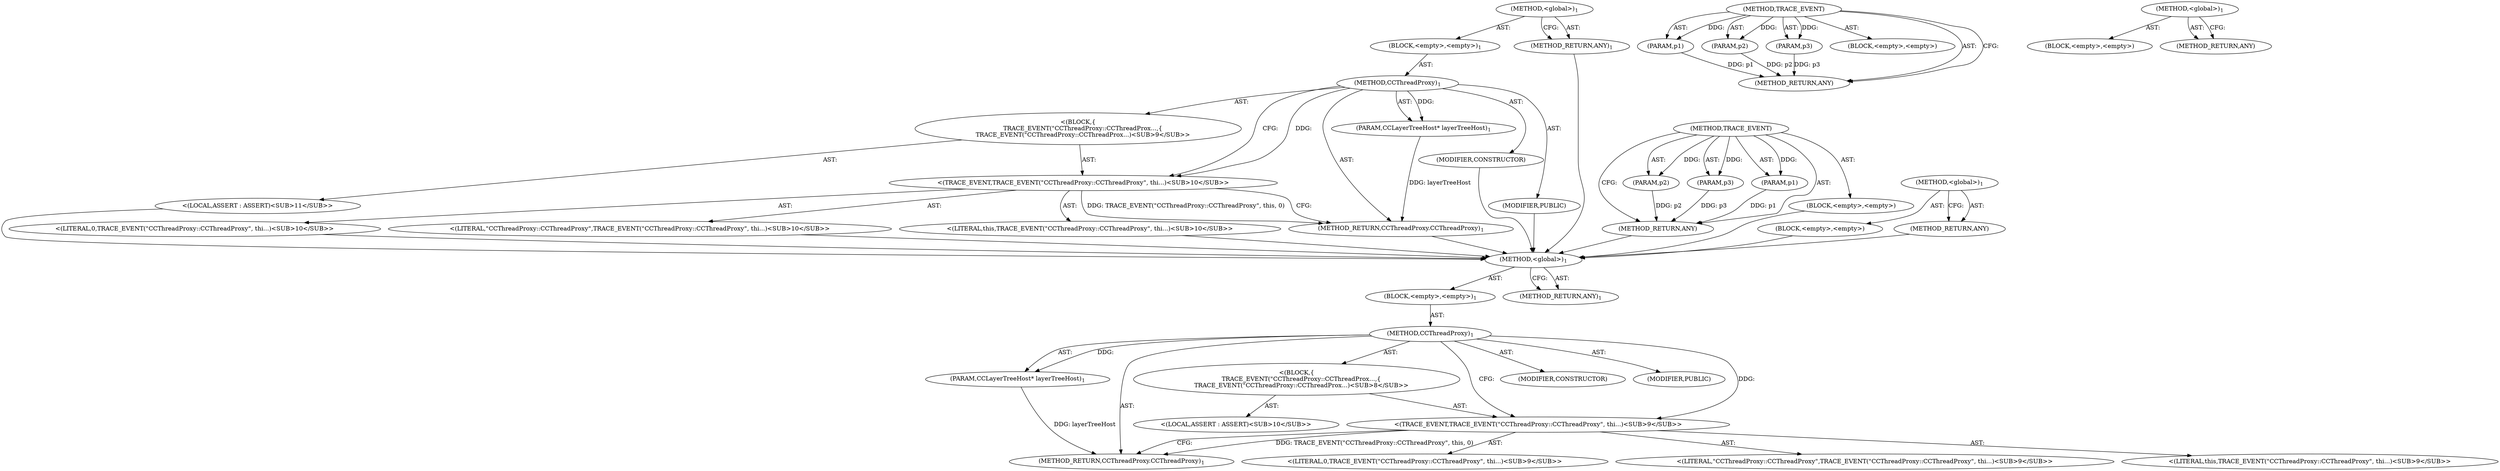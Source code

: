 digraph "&lt;global&gt;" {
vulnerable_6 [label=<(METHOD,&lt;global&gt;)<SUB>1</SUB>>];
vulnerable_7 [label=<(BLOCK,&lt;empty&gt;,&lt;empty&gt;)<SUB>1</SUB>>];
vulnerable_8 [label=<(METHOD,CCThreadProxy)<SUB>1</SUB>>];
vulnerable_9 [label=<(PARAM,CCLayerTreeHost* layerTreeHost)<SUB>1</SUB>>];
vulnerable_10 [label="<(BLOCK,{
     TRACE_EVENT(&quot;CCThreadProxy::CCThreadProx...,{
     TRACE_EVENT(&quot;CCThreadProxy::CCThreadProx...)<SUB>8</SUB>>"];
vulnerable_11 [label="<(TRACE_EVENT,TRACE_EVENT(&quot;CCThreadProxy::CCThreadProxy&quot;, thi...)<SUB>9</SUB>>"];
vulnerable_12 [label="<(LITERAL,&quot;CCThreadProxy::CCThreadProxy&quot;,TRACE_EVENT(&quot;CCThreadProxy::CCThreadProxy&quot;, thi...)<SUB>9</SUB>>"];
vulnerable_13 [label="<(LITERAL,this,TRACE_EVENT(&quot;CCThreadProxy::CCThreadProxy&quot;, thi...)<SUB>9</SUB>>"];
vulnerable_14 [label="<(LITERAL,0,TRACE_EVENT(&quot;CCThreadProxy::CCThreadProxy&quot;, thi...)<SUB>9</SUB>>"];
vulnerable_15 [label="<(LOCAL,ASSERT : ASSERT)<SUB>10</SUB>>"];
vulnerable_16 [label=<(MODIFIER,CONSTRUCTOR)>];
vulnerable_17 [label=<(MODIFIER,PUBLIC)>];
vulnerable_18 [label=<(METHOD_RETURN,CCThreadProxy.CCThreadProxy)<SUB>1</SUB>>];
vulnerable_20 [label=<(METHOD_RETURN,ANY)<SUB>1</SUB>>];
vulnerable_43 [label=<(METHOD,TRACE_EVENT)>];
vulnerable_44 [label=<(PARAM,p1)>];
vulnerable_45 [label=<(PARAM,p2)>];
vulnerable_46 [label=<(PARAM,p3)>];
vulnerable_47 [label=<(BLOCK,&lt;empty&gt;,&lt;empty&gt;)>];
vulnerable_48 [label=<(METHOD_RETURN,ANY)>];
vulnerable_37 [label=<(METHOD,&lt;global&gt;)<SUB>1</SUB>>];
vulnerable_38 [label=<(BLOCK,&lt;empty&gt;,&lt;empty&gt;)>];
vulnerable_39 [label=<(METHOD_RETURN,ANY)>];
fixed_6 [label=<(METHOD,&lt;global&gt;)<SUB>1</SUB>>];
fixed_7 [label=<(BLOCK,&lt;empty&gt;,&lt;empty&gt;)<SUB>1</SUB>>];
fixed_8 [label=<(METHOD,CCThreadProxy)<SUB>1</SUB>>];
fixed_9 [label=<(PARAM,CCLayerTreeHost* layerTreeHost)<SUB>1</SUB>>];
fixed_10 [label="<(BLOCK,{
     TRACE_EVENT(&quot;CCThreadProxy::CCThreadProx...,{
     TRACE_EVENT(&quot;CCThreadProxy::CCThreadProx...)<SUB>9</SUB>>"];
fixed_11 [label="<(TRACE_EVENT,TRACE_EVENT(&quot;CCThreadProxy::CCThreadProxy&quot;, thi...)<SUB>10</SUB>>"];
fixed_12 [label="<(LITERAL,&quot;CCThreadProxy::CCThreadProxy&quot;,TRACE_EVENT(&quot;CCThreadProxy::CCThreadProxy&quot;, thi...)<SUB>10</SUB>>"];
fixed_13 [label="<(LITERAL,this,TRACE_EVENT(&quot;CCThreadProxy::CCThreadProxy&quot;, thi...)<SUB>10</SUB>>"];
fixed_14 [label="<(LITERAL,0,TRACE_EVENT(&quot;CCThreadProxy::CCThreadProxy&quot;, thi...)<SUB>10</SUB>>"];
fixed_15 [label="<(LOCAL,ASSERT : ASSERT)<SUB>11</SUB>>"];
fixed_16 [label=<(MODIFIER,CONSTRUCTOR)>];
fixed_17 [label=<(MODIFIER,PUBLIC)>];
fixed_18 [label=<(METHOD_RETURN,CCThreadProxy.CCThreadProxy)<SUB>1</SUB>>];
fixed_20 [label=<(METHOD_RETURN,ANY)<SUB>1</SUB>>];
fixed_43 [label=<(METHOD,TRACE_EVENT)>];
fixed_44 [label=<(PARAM,p1)>];
fixed_45 [label=<(PARAM,p2)>];
fixed_46 [label=<(PARAM,p3)>];
fixed_47 [label=<(BLOCK,&lt;empty&gt;,&lt;empty&gt;)>];
fixed_48 [label=<(METHOD_RETURN,ANY)>];
fixed_37 [label=<(METHOD,&lt;global&gt;)<SUB>1</SUB>>];
fixed_38 [label=<(BLOCK,&lt;empty&gt;,&lt;empty&gt;)>];
fixed_39 [label=<(METHOD_RETURN,ANY)>];
vulnerable_6 -> vulnerable_7  [key=0, label="AST: "];
vulnerable_6 -> vulnerable_20  [key=0, label="AST: "];
vulnerable_6 -> vulnerable_20  [key=1, label="CFG: "];
vulnerable_7 -> vulnerable_8  [key=0, label="AST: "];
vulnerable_8 -> vulnerable_9  [key=0, label="AST: "];
vulnerable_8 -> vulnerable_9  [key=1, label="DDG: "];
vulnerable_8 -> vulnerable_10  [key=0, label="AST: "];
vulnerable_8 -> vulnerable_16  [key=0, label="AST: "];
vulnerable_8 -> vulnerable_17  [key=0, label="AST: "];
vulnerable_8 -> vulnerable_18  [key=0, label="AST: "];
vulnerable_8 -> vulnerable_11  [key=0, label="CFG: "];
vulnerable_8 -> vulnerable_11  [key=1, label="DDG: "];
vulnerable_9 -> vulnerable_18  [key=0, label="DDG: layerTreeHost"];
vulnerable_10 -> vulnerable_11  [key=0, label="AST: "];
vulnerable_10 -> vulnerable_15  [key=0, label="AST: "];
vulnerable_11 -> vulnerable_12  [key=0, label="AST: "];
vulnerable_11 -> vulnerable_13  [key=0, label="AST: "];
vulnerable_11 -> vulnerable_14  [key=0, label="AST: "];
vulnerable_11 -> vulnerable_18  [key=0, label="CFG: "];
vulnerable_11 -> vulnerable_18  [key=1, label="DDG: TRACE_EVENT(&quot;CCThreadProxy::CCThreadProxy&quot;, this, 0)"];
vulnerable_43 -> vulnerable_44  [key=0, label="AST: "];
vulnerable_43 -> vulnerable_44  [key=1, label="DDG: "];
vulnerable_43 -> vulnerable_47  [key=0, label="AST: "];
vulnerable_43 -> vulnerable_45  [key=0, label="AST: "];
vulnerable_43 -> vulnerable_45  [key=1, label="DDG: "];
vulnerable_43 -> vulnerable_48  [key=0, label="AST: "];
vulnerable_43 -> vulnerable_48  [key=1, label="CFG: "];
vulnerable_43 -> vulnerable_46  [key=0, label="AST: "];
vulnerable_43 -> vulnerable_46  [key=1, label="DDG: "];
vulnerable_44 -> vulnerable_48  [key=0, label="DDG: p1"];
vulnerable_45 -> vulnerable_48  [key=0, label="DDG: p2"];
vulnerable_46 -> vulnerable_48  [key=0, label="DDG: p3"];
vulnerable_37 -> vulnerable_38  [key=0, label="AST: "];
vulnerable_37 -> vulnerable_39  [key=0, label="AST: "];
vulnerable_37 -> vulnerable_39  [key=1, label="CFG: "];
fixed_6 -> fixed_7  [key=0, label="AST: "];
fixed_6 -> fixed_20  [key=0, label="AST: "];
fixed_6 -> fixed_20  [key=1, label="CFG: "];
fixed_7 -> fixed_8  [key=0, label="AST: "];
fixed_8 -> fixed_9  [key=0, label="AST: "];
fixed_8 -> fixed_9  [key=1, label="DDG: "];
fixed_8 -> fixed_10  [key=0, label="AST: "];
fixed_8 -> fixed_16  [key=0, label="AST: "];
fixed_8 -> fixed_17  [key=0, label="AST: "];
fixed_8 -> fixed_18  [key=0, label="AST: "];
fixed_8 -> fixed_11  [key=0, label="CFG: "];
fixed_8 -> fixed_11  [key=1, label="DDG: "];
fixed_9 -> fixed_18  [key=0, label="DDG: layerTreeHost"];
fixed_10 -> fixed_11  [key=0, label="AST: "];
fixed_10 -> fixed_15  [key=0, label="AST: "];
fixed_11 -> fixed_12  [key=0, label="AST: "];
fixed_11 -> fixed_13  [key=0, label="AST: "];
fixed_11 -> fixed_14  [key=0, label="AST: "];
fixed_11 -> fixed_18  [key=0, label="CFG: "];
fixed_11 -> fixed_18  [key=1, label="DDG: TRACE_EVENT(&quot;CCThreadProxy::CCThreadProxy&quot;, this, 0)"];
fixed_12 -> vulnerable_6  [key=0];
fixed_13 -> vulnerable_6  [key=0];
fixed_14 -> vulnerable_6  [key=0];
fixed_15 -> vulnerable_6  [key=0];
fixed_16 -> vulnerable_6  [key=0];
fixed_17 -> vulnerable_6  [key=0];
fixed_18 -> vulnerable_6  [key=0];
fixed_20 -> vulnerable_6  [key=0];
fixed_43 -> fixed_44  [key=0, label="AST: "];
fixed_43 -> fixed_44  [key=1, label="DDG: "];
fixed_43 -> fixed_47  [key=0, label="AST: "];
fixed_43 -> fixed_45  [key=0, label="AST: "];
fixed_43 -> fixed_45  [key=1, label="DDG: "];
fixed_43 -> fixed_48  [key=0, label="AST: "];
fixed_43 -> fixed_48  [key=1, label="CFG: "];
fixed_43 -> fixed_46  [key=0, label="AST: "];
fixed_43 -> fixed_46  [key=1, label="DDG: "];
fixed_44 -> fixed_48  [key=0, label="DDG: p1"];
fixed_45 -> fixed_48  [key=0, label="DDG: p2"];
fixed_46 -> fixed_48  [key=0, label="DDG: p3"];
fixed_47 -> vulnerable_6  [key=0];
fixed_48 -> vulnerable_6  [key=0];
fixed_37 -> fixed_38  [key=0, label="AST: "];
fixed_37 -> fixed_39  [key=0, label="AST: "];
fixed_37 -> fixed_39  [key=1, label="CFG: "];
fixed_38 -> vulnerable_6  [key=0];
fixed_39 -> vulnerable_6  [key=0];
}
